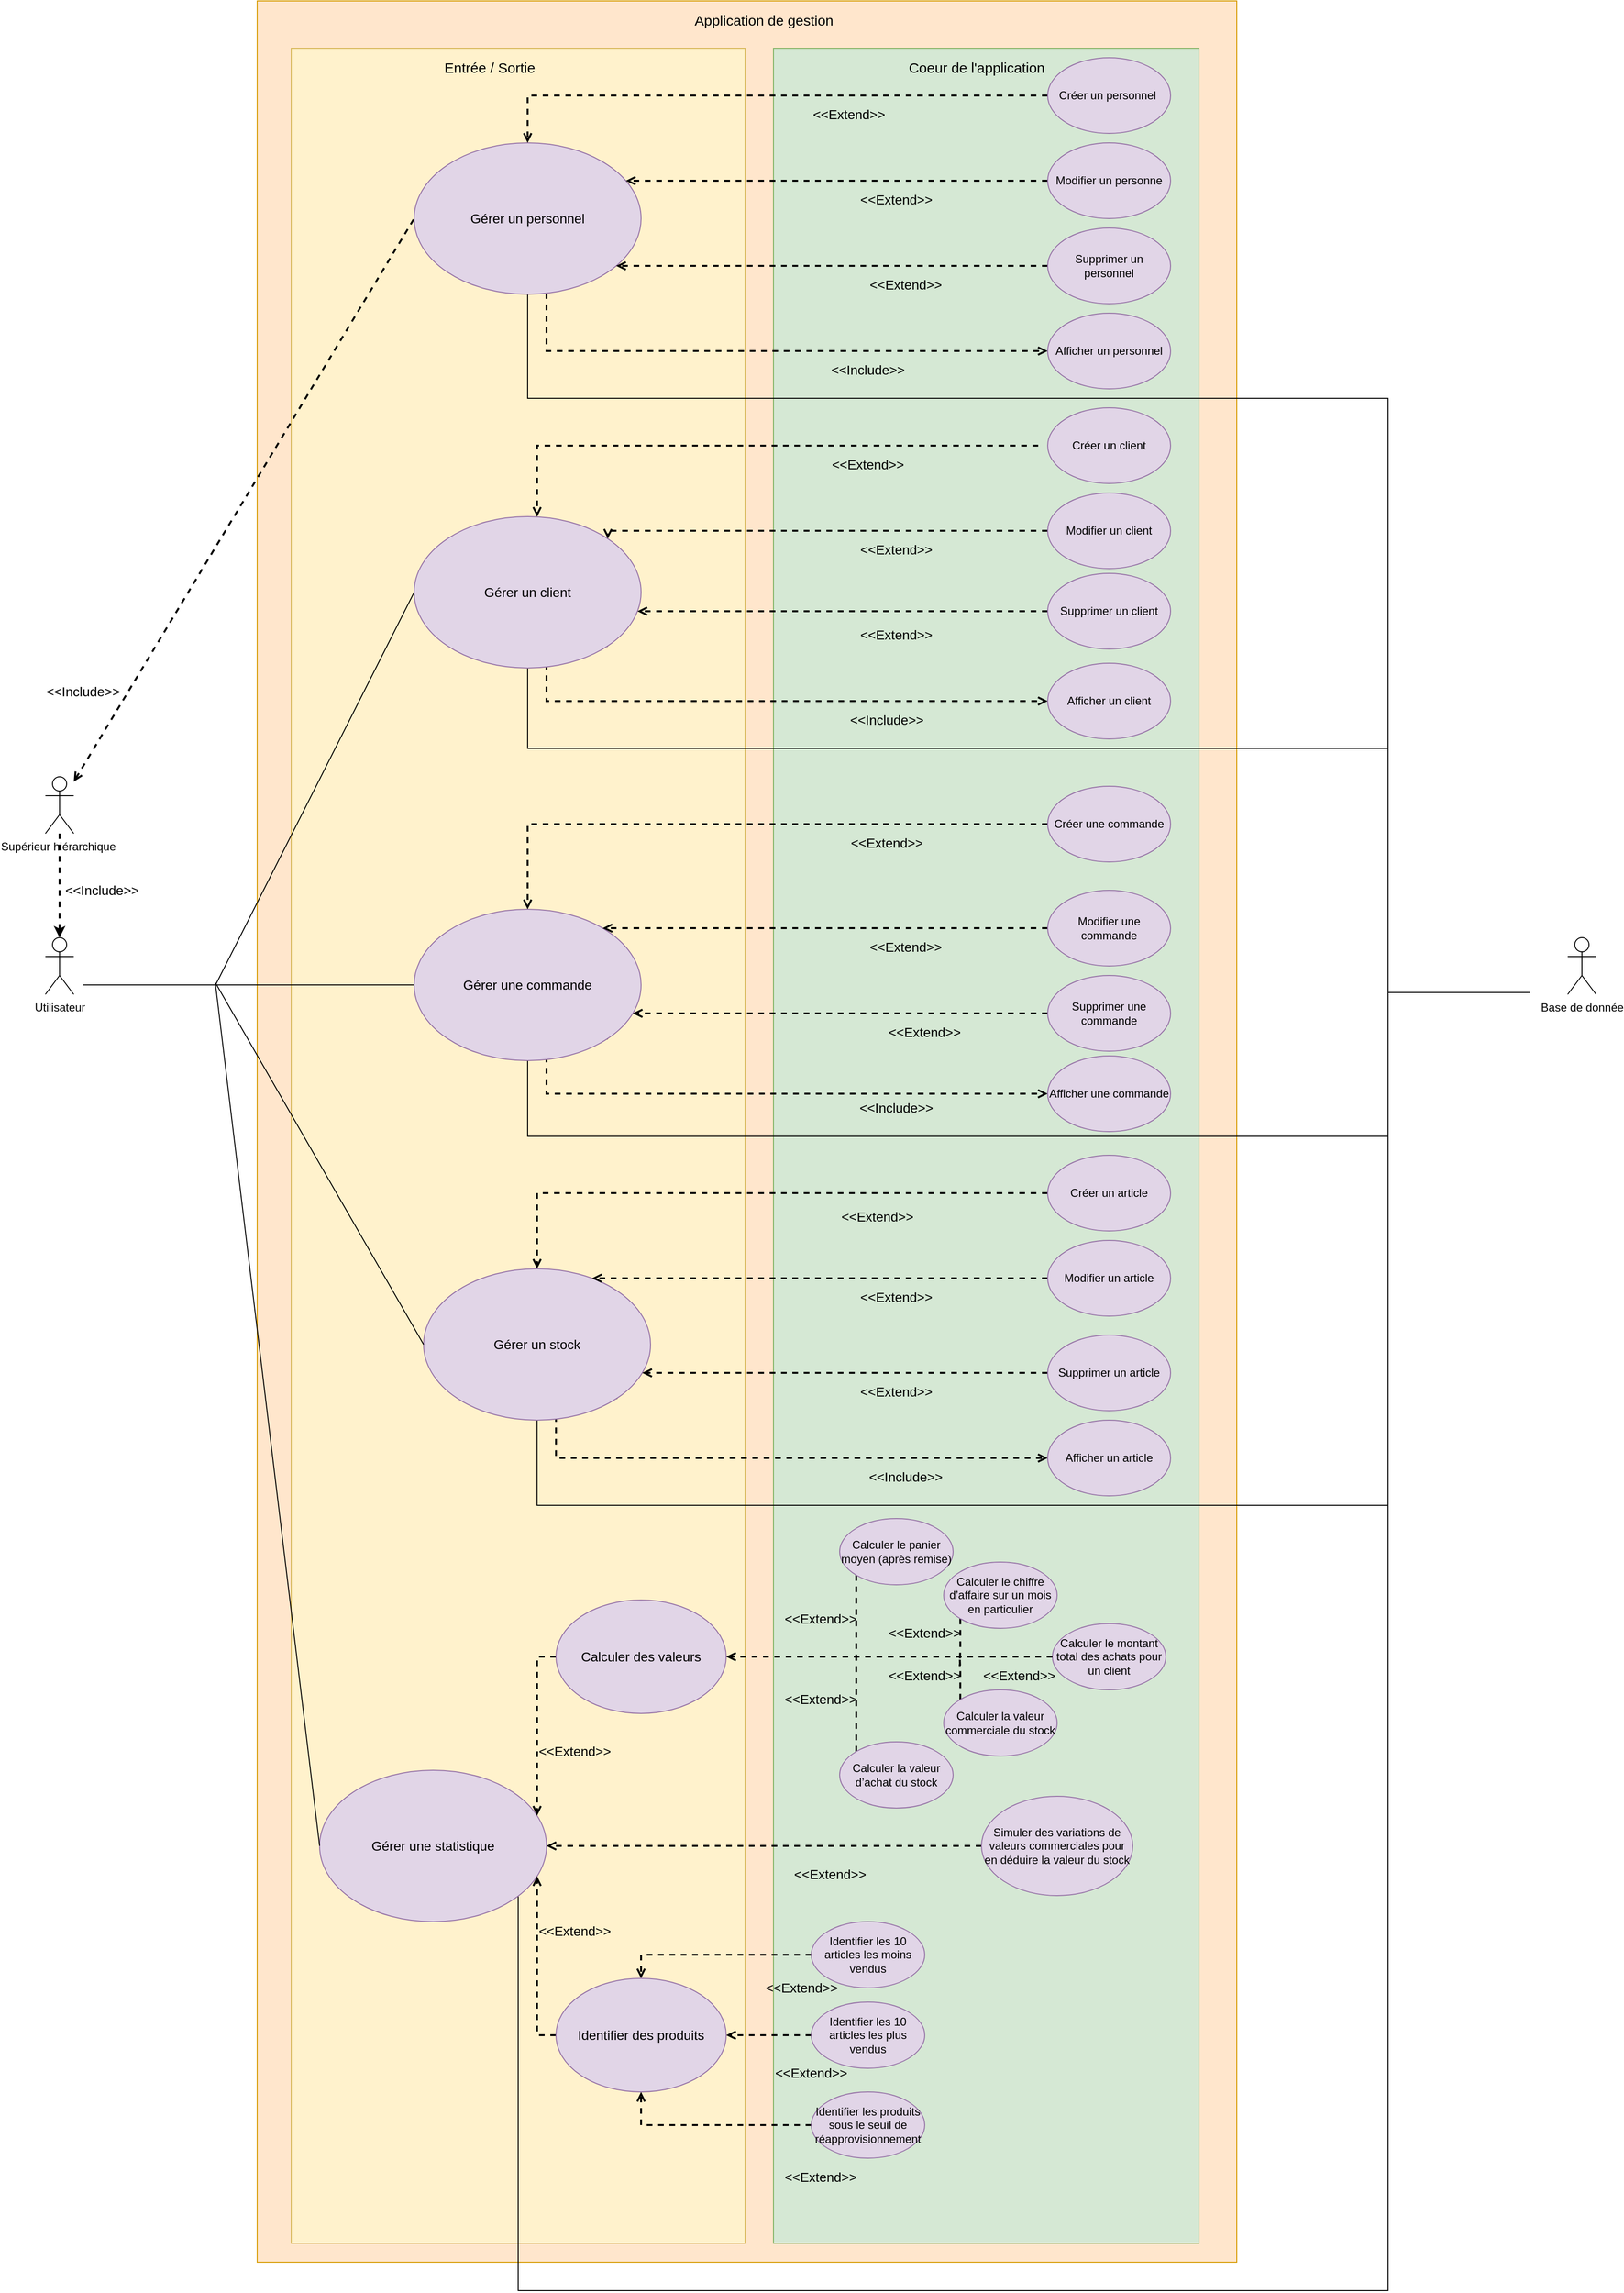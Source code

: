 <mxfile version="13.9.9" type="device"><diagram id="mXmKhh4k6MsNCOm2fM4t" name="Page-1"><mxGraphModel dx="1768" dy="1498" grid="1" gridSize="10" guides="1" tooltips="1" connect="1" arrows="1" fold="1" page="1" pageScale="1" pageWidth="827" pageHeight="1169" math="0" shadow="0"><root><mxCell id="0"/><mxCell id="1" parent="0"/><mxCell id="Og3FDizb4jf0SqK2FWCW-3" value="" style="edgeStyle=orthogonalEdgeStyle;rounded=0;orthogonalLoop=1;jettySize=auto;html=1;startArrow=classic;startFill=1;endArrow=none;endFill=0;dashed=1;strokeWidth=2;" edge="1" parent="1" source="rpp3kg66Xh98duVElIh1-23" target="Og3FDizb4jf0SqK2FWCW-2"><mxGeometry relative="1" as="geometry"/></mxCell><mxCell id="rpp3kg66Xh98duVElIh1-23" value="Utilisateur" style="shape=umlActor;verticalLabelPosition=bottom;verticalAlign=top;html=1;outlineConnect=0;" parent="1" vertex="1"><mxGeometry x="1130" y="1150" width="30" height="60" as="geometry"/></mxCell><mxCell id="rpp3kg66Xh98duVElIh1-80" value="" style="endArrow=none;html=1;" parent="1" edge="1"><mxGeometry width="50" height="50" relative="1" as="geometry"><mxPoint x="1170" y="1200" as="sourcePoint"/><mxPoint x="1310" y="1200" as="targetPoint"/></mxGeometry></mxCell><mxCell id="rpp3kg66Xh98duVElIh1-83" value="" style="rounded=0;whiteSpace=wrap;html=1;fillColor=#ffe6cc;strokeColor=#d79b00;" parent="1" vertex="1"><mxGeometry x="1354" y="160" width="1036" height="2390" as="geometry"/></mxCell><mxCell id="rpp3kg66Xh98duVElIh1-84" value="" style="rounded=0;whiteSpace=wrap;html=1;fillColor=#fff2cc;strokeColor=#d6b656;" parent="1" vertex="1"><mxGeometry x="1390" y="210" width="480" height="2320" as="geometry"/></mxCell><mxCell id="rpp3kg66Xh98duVElIh1-85" value="" style="rounded=0;whiteSpace=wrap;html=1;fillColor=#d5e8d4;strokeColor=#82b366;" parent="1" vertex="1"><mxGeometry x="1900" y="210" width="450" height="2320" as="geometry"/></mxCell><mxCell id="rpp3kg66Xh98duVElIh1-138" style="edgeStyle=orthogonalEdgeStyle;rounded=0;orthogonalLoop=1;jettySize=auto;html=1;endArrow=none;endFill=0;" parent="1" source="rpp3kg66Xh98duVElIh1-89" edge="1"><mxGeometry relative="1" as="geometry"><mxPoint x="2550" y="1190" as="targetPoint"/><Array as="points"><mxPoint x="1640" y="580"/><mxPoint x="2550" y="580"/></Array></mxGeometry></mxCell><mxCell id="rpp3kg66Xh98duVElIh1-201" style="edgeStyle=orthogonalEdgeStyle;rounded=0;orthogonalLoop=1;jettySize=auto;html=1;entryX=0;entryY=0.5;entryDx=0;entryDy=0;dashed=1;endArrow=open;endFill=0;strokeWidth=2;" parent="1" source="rpp3kg66Xh98duVElIh1-89" target="rpp3kg66Xh98duVElIh1-174" edge="1"><mxGeometry relative="1" as="geometry"><Array as="points"><mxPoint x="1660" y="447"/><mxPoint x="1660" y="530"/></Array></mxGeometry></mxCell><mxCell id="rpp3kg66Xh98duVElIh1-89" value="&lt;span&gt;&lt;font style=&quot;font-size: 14px&quot;&gt;Gérer un personnel&lt;/font&gt;&lt;/span&gt;" style="ellipse;whiteSpace=wrap;html=1;fillColor=#e1d5e7;strokeColor=#9673a6;" parent="1" vertex="1"><mxGeometry x="1520" y="310" width="240" height="160" as="geometry"/></mxCell><mxCell id="rpp3kg66Xh98duVElIh1-189" style="edgeStyle=orthogonalEdgeStyle;rounded=0;orthogonalLoop=1;jettySize=auto;html=1;entryX=0.5;entryY=0;entryDx=0;entryDy=0;endArrow=open;endFill=0;dashed=1;strokeWidth=2;" parent="1" source="rpp3kg66Xh98duVElIh1-93" target="rpp3kg66Xh98duVElIh1-89" edge="1"><mxGeometry relative="1" as="geometry"><Array as="points"><mxPoint x="1640" y="260"/></Array></mxGeometry></mxCell><mxCell id="rpp3kg66Xh98duVElIh1-93" value="Créer un personnel&amp;nbsp;" style="ellipse;whiteSpace=wrap;html=1;fillColor=#e1d5e7;strokeColor=#9673a6;" parent="1" vertex="1"><mxGeometry x="2190" y="220" width="130" height="80" as="geometry"/></mxCell><mxCell id="rpp3kg66Xh98duVElIh1-117" value="Base de donnée" style="shape=umlActor;verticalLabelPosition=bottom;verticalAlign=top;html=1;outlineConnect=0;" parent="1" vertex="1"><mxGeometry x="2740" y="1150" width="30" height="60" as="geometry"/></mxCell><mxCell id="rpp3kg66Xh98duVElIh1-171" style="edgeStyle=orthogonalEdgeStyle;rounded=0;orthogonalLoop=1;jettySize=auto;html=1;endArrow=none;endFill=0;" parent="1" source="rpp3kg66Xh98duVElIh1-118" edge="1"><mxGeometry relative="1" as="geometry"><mxPoint x="2550" y="1200" as="targetPoint"/><Array as="points"><mxPoint x="1630" y="2580"/><mxPoint x="2550" y="2580"/></Array></mxGeometry></mxCell><mxCell id="rpp3kg66Xh98duVElIh1-118" value="&lt;span&gt;&lt;font style=&quot;font-size: 14px&quot;&gt;Gérer une statistique&lt;/font&gt;&lt;/span&gt;" style="ellipse;whiteSpace=wrap;html=1;fillColor=#e1d5e7;strokeColor=#9673a6;" parent="1" vertex="1"><mxGeometry x="1420" y="2030" width="240" height="160" as="geometry"/></mxCell><mxCell id="rpp3kg66Xh98duVElIh1-170" style="edgeStyle=orthogonalEdgeStyle;rounded=0;orthogonalLoop=1;jettySize=auto;html=1;endArrow=none;endFill=0;" parent="1" source="rpp3kg66Xh98duVElIh1-119" edge="1"><mxGeometry relative="1" as="geometry"><mxPoint x="2550" y="1200" as="targetPoint"/><Array as="points"><mxPoint x="1650" y="1750"/><mxPoint x="2550" y="1750"/></Array></mxGeometry></mxCell><mxCell id="rpp3kg66Xh98duVElIh1-222" style="edgeStyle=orthogonalEdgeStyle;rounded=0;orthogonalLoop=1;jettySize=auto;html=1;exitX=1;exitY=1;exitDx=0;exitDy=0;entryX=0;entryY=0.5;entryDx=0;entryDy=0;dashed=1;endArrow=open;endFill=0;strokeWidth=2;" parent="1" source="rpp3kg66Xh98duVElIh1-119" target="rpp3kg66Xh98duVElIh1-187" edge="1"><mxGeometry relative="1" as="geometry"><Array as="points"><mxPoint x="1670" y="1637"/><mxPoint x="1670" y="1700"/></Array></mxGeometry></mxCell><mxCell id="rpp3kg66Xh98duVElIh1-119" value="&lt;span&gt;&lt;font style=&quot;font-size: 14px&quot;&gt;Gérer un stock&lt;/font&gt;&lt;/span&gt;" style="ellipse;whiteSpace=wrap;html=1;fillColor=#e1d5e7;strokeColor=#9673a6;" parent="1" vertex="1"><mxGeometry x="1530" y="1500" width="240" height="160" as="geometry"/></mxCell><mxCell id="rpp3kg66Xh98duVElIh1-135" style="edgeStyle=orthogonalEdgeStyle;rounded=0;orthogonalLoop=1;jettySize=auto;html=1;endArrow=none;endFill=0;" parent="1" source="rpp3kg66Xh98duVElIh1-120" edge="1"><mxGeometry relative="1" as="geometry"><mxPoint x="2550" y="1190" as="targetPoint"/><Array as="points"><mxPoint x="1640" y="950"/><mxPoint x="2550" y="950"/></Array></mxGeometry></mxCell><mxCell id="rpp3kg66Xh98duVElIh1-203" style="edgeStyle=orthogonalEdgeStyle;rounded=0;orthogonalLoop=1;jettySize=auto;html=1;exitX=1;exitY=1;exitDx=0;exitDy=0;entryX=0;entryY=0.5;entryDx=0;entryDy=0;dashed=1;endArrow=open;endFill=0;strokeWidth=2;" parent="1" source="rpp3kg66Xh98duVElIh1-120" target="rpp3kg66Xh98duVElIh1-178" edge="1"><mxGeometry relative="1" as="geometry"><Array as="points"><mxPoint x="1660" y="842"/><mxPoint x="1660" y="900"/></Array></mxGeometry></mxCell><mxCell id="rpp3kg66Xh98duVElIh1-120" value="&lt;span&gt;&lt;font style=&quot;font-size: 14px&quot;&gt;Gérer un client&lt;/font&gt;&lt;/span&gt;" style="ellipse;whiteSpace=wrap;html=1;fillColor=#e1d5e7;strokeColor=#9673a6;" parent="1" vertex="1"><mxGeometry x="1520" y="705" width="240" height="160" as="geometry"/></mxCell><mxCell id="rpp3kg66Xh98duVElIh1-169" style="edgeStyle=orthogonalEdgeStyle;rounded=0;orthogonalLoop=1;jettySize=auto;html=1;endArrow=none;endFill=0;" parent="1" source="rpp3kg66Xh98duVElIh1-121" edge="1"><mxGeometry relative="1" as="geometry"><mxPoint x="2550" y="1190" as="targetPoint"/><Array as="points"><mxPoint x="1640" y="1360"/><mxPoint x="2550" y="1360"/></Array></mxGeometry></mxCell><mxCell id="rpp3kg66Xh98duVElIh1-213" style="edgeStyle=orthogonalEdgeStyle;rounded=0;orthogonalLoop=1;jettySize=auto;html=1;exitX=1;exitY=1;exitDx=0;exitDy=0;dashed=1;endArrow=open;endFill=0;strokeWidth=2;" parent="1" source="rpp3kg66Xh98duVElIh1-121" target="rpp3kg66Xh98duVElIh1-182" edge="1"><mxGeometry relative="1" as="geometry"><Array as="points"><mxPoint x="1660" y="1257"/><mxPoint x="1660" y="1315"/></Array></mxGeometry></mxCell><mxCell id="rpp3kg66Xh98duVElIh1-121" value="&lt;span&gt;&lt;font style=&quot;font-size: 14px&quot;&gt;Gérer une commande&lt;/font&gt;&lt;/span&gt;" style="ellipse;whiteSpace=wrap;html=1;fillColor=#e1d5e7;strokeColor=#9673a6;" parent="1" vertex="1"><mxGeometry x="1520" y="1120" width="240" height="160" as="geometry"/></mxCell><mxCell id="rpp3kg66Xh98duVElIh1-122" value="" style="endArrow=none;html=1;entryX=0;entryY=0.5;entryDx=0;entryDy=0;" parent="1" target="rpp3kg66Xh98duVElIh1-118" edge="1"><mxGeometry width="50" height="50" relative="1" as="geometry"><mxPoint x="1310" y="1200" as="sourcePoint"/><mxPoint x="1320" y="1337.5" as="targetPoint"/></mxGeometry></mxCell><mxCell id="rpp3kg66Xh98duVElIh1-123" value="" style="endArrow=none;html=1;entryX=0;entryY=0.5;entryDx=0;entryDy=0;" parent="1" target="rpp3kg66Xh98duVElIh1-119" edge="1"><mxGeometry width="50" height="50" relative="1" as="geometry"><mxPoint x="1310" y="1198" as="sourcePoint"/><mxPoint x="1490" y="1242.5" as="targetPoint"/></mxGeometry></mxCell><mxCell id="rpp3kg66Xh98duVElIh1-124" value="" style="endArrow=none;html=1;entryX=0;entryY=0.5;entryDx=0;entryDy=0;" parent="1" target="rpp3kg66Xh98duVElIh1-121" edge="1"><mxGeometry width="50" height="50" relative="1" as="geometry"><mxPoint x="1310" y="1200" as="sourcePoint"/><mxPoint x="1595" y="1202" as="targetPoint"/></mxGeometry></mxCell><mxCell id="rpp3kg66Xh98duVElIh1-125" value="" style="endArrow=none;html=1;entryX=0;entryY=0.5;entryDx=0;entryDy=0;" parent="1" target="rpp3kg66Xh98duVElIh1-120" edge="1"><mxGeometry width="50" height="50" relative="1" as="geometry"><mxPoint x="1310" y="1200" as="sourcePoint"/><mxPoint x="1640" y="952.5" as="targetPoint"/></mxGeometry></mxCell><mxCell id="rpp3kg66Xh98duVElIh1-126" value="" style="endArrow=none;html=1;entryX=0;entryY=0.5;entryDx=0;entryDy=0;dashed=1;strokeWidth=2;startArrow=open;startFill=0;" parent="1" target="rpp3kg66Xh98duVElIh1-89" edge="1" source="Og3FDizb4jf0SqK2FWCW-2"><mxGeometry width="50" height="50" relative="1" as="geometry"><mxPoint x="1180" y="1040" as="sourcePoint"/><mxPoint x="1570" y="675" as="targetPoint"/></mxGeometry></mxCell><mxCell id="rpp3kg66Xh98duVElIh1-127" value="&lt;font style=&quot;font-size: 15px&quot;&gt;Application de gestion&lt;/font&gt;" style="text;html=1;strokeColor=none;fillColor=none;align=center;verticalAlign=middle;whiteSpace=wrap;rounded=0;" parent="1" vertex="1"><mxGeometry x="1810" y="170" width="160" height="20" as="geometry"/></mxCell><mxCell id="rpp3kg66Xh98duVElIh1-129" value="" style="endArrow=none;html=1;" parent="1" edge="1"><mxGeometry width="50" height="50" relative="1" as="geometry"><mxPoint x="2550" y="1208" as="sourcePoint"/><mxPoint x="2700" y="1208" as="targetPoint"/><Array as="points"><mxPoint x="2640" y="1208"/></Array></mxGeometry></mxCell><mxCell id="rpp3kg66Xh98duVElIh1-237" style="edgeStyle=orthogonalEdgeStyle;rounded=0;orthogonalLoop=1;jettySize=auto;html=1;exitX=0;exitY=1;exitDx=0;exitDy=0;dashed=1;endArrow=none;endFill=0;strokeWidth=2;" parent="1" source="rpp3kg66Xh98duVElIh1-160" edge="1"><mxGeometry relative="1" as="geometry"><mxPoint x="2097" y="1920.0" as="targetPoint"/></mxGeometry></mxCell><mxCell id="rpp3kg66Xh98duVElIh1-160" value="Calculer le chiffre d’affaire sur un mois en particulier&lt;br/&gt;" style="ellipse;whiteSpace=wrap;html=1;fillColor=#e1d5e7;strokeColor=#9673a6;" parent="1" vertex="1"><mxGeometry x="2080" y="1810" width="120" height="70" as="geometry"/></mxCell><mxCell id="rpp3kg66Xh98duVElIh1-234" style="edgeStyle=orthogonalEdgeStyle;rounded=0;orthogonalLoop=1;jettySize=auto;html=1;exitX=0;exitY=1;exitDx=0;exitDy=0;dashed=1;endArrow=none;endFill=0;strokeWidth=2;" parent="1" source="rpp3kg66Xh98duVElIh1-161" edge="1"><mxGeometry relative="1" as="geometry"><mxPoint x="1987.588" y="1920.0" as="targetPoint"/></mxGeometry></mxCell><mxCell id="rpp3kg66Xh98duVElIh1-161" value="Calculer le panier moyen (après remise)&lt;br/&gt;" style="ellipse;whiteSpace=wrap;html=1;fillColor=#e1d5e7;strokeColor=#9673a6;" parent="1" vertex="1"><mxGeometry x="1970" y="1764" width="120" height="70" as="geometry"/></mxCell><mxCell id="rpp3kg66Xh98duVElIh1-247" style="edgeStyle=orthogonalEdgeStyle;rounded=0;orthogonalLoop=1;jettySize=auto;html=1;exitX=0;exitY=0.5;exitDx=0;exitDy=0;dashed=1;endArrow=open;endFill=0;strokeWidth=2;" parent="1" source="rpp3kg66Xh98duVElIh1-162" target="rpp3kg66Xh98duVElIh1-228" edge="1"><mxGeometry relative="1" as="geometry"><Array as="points"><mxPoint x="1760" y="2405"/></Array></mxGeometry></mxCell><mxCell id="rpp3kg66Xh98duVElIh1-162" value="Identifier les produits sous le seuil de réapprovisionnement" style="ellipse;whiteSpace=wrap;html=1;fillColor=#e1d5e7;strokeColor=#9673a6;" parent="1" vertex="1"><mxGeometry x="1940" y="2370" width="120" height="70" as="geometry"/></mxCell><mxCell id="rpp3kg66Xh98duVElIh1-163" value="Calculer le montant total des achats pour un client&lt;br/&gt;" style="ellipse;whiteSpace=wrap;html=1;fillColor=#e1d5e7;strokeColor=#9673a6;" parent="1" vertex="1"><mxGeometry x="2195" y="1875" width="120" height="70" as="geometry"/></mxCell><mxCell id="rpp3kg66Xh98duVElIh1-246" style="edgeStyle=orthogonalEdgeStyle;rounded=0;orthogonalLoop=1;jettySize=auto;html=1;exitX=0;exitY=0.5;exitDx=0;exitDy=0;entryX=1;entryY=0.5;entryDx=0;entryDy=0;dashed=1;endArrow=open;endFill=0;strokeWidth=2;" parent="1" source="rpp3kg66Xh98duVElIh1-164" target="rpp3kg66Xh98duVElIh1-228" edge="1"><mxGeometry relative="1" as="geometry"><Array as="points"><mxPoint x="1920" y="2310"/><mxPoint x="1920" y="2310"/></Array></mxGeometry></mxCell><mxCell id="rpp3kg66Xh98duVElIh1-164" value="Identifier les 10 articles les plus vendus" style="ellipse;whiteSpace=wrap;html=1;fillColor=#e1d5e7;strokeColor=#9673a6;" parent="1" vertex="1"><mxGeometry x="1940" y="2275" width="120" height="70" as="geometry"/></mxCell><mxCell id="rpp3kg66Xh98duVElIh1-245" style="edgeStyle=orthogonalEdgeStyle;rounded=0;orthogonalLoop=1;jettySize=auto;html=1;dashed=1;endArrow=open;endFill=0;strokeWidth=2;" parent="1" source="rpp3kg66Xh98duVElIh1-165" target="rpp3kg66Xh98duVElIh1-228" edge="1"><mxGeometry relative="1" as="geometry"><Array as="points"><mxPoint x="1760" y="2225"/></Array></mxGeometry></mxCell><mxCell id="rpp3kg66Xh98duVElIh1-165" value="Identifier les 10 articles les moins vendus&lt;br/&gt;" style="ellipse;whiteSpace=wrap;html=1;fillColor=#e1d5e7;strokeColor=#9673a6;" parent="1" vertex="1"><mxGeometry x="1940" y="2190" width="120" height="70" as="geometry"/></mxCell><mxCell id="rpp3kg66Xh98duVElIh1-236" style="edgeStyle=orthogonalEdgeStyle;rounded=0;orthogonalLoop=1;jettySize=auto;html=1;exitX=0;exitY=0;exitDx=0;exitDy=0;dashed=1;endArrow=none;endFill=0;strokeWidth=2;" parent="1" source="rpp3kg66Xh98duVElIh1-166" edge="1"><mxGeometry relative="1" as="geometry"><mxPoint x="2097" y="1910.0" as="targetPoint"/></mxGeometry></mxCell><mxCell id="rpp3kg66Xh98duVElIh1-166" value="Calculer la valeur commerciale du stock&lt;br/&gt;" style="ellipse;whiteSpace=wrap;html=1;fillColor=#e1d5e7;strokeColor=#9673a6;" parent="1" vertex="1"><mxGeometry x="2080" y="1945" width="120" height="70" as="geometry"/></mxCell><mxCell id="rpp3kg66Xh98duVElIh1-235" style="edgeStyle=orthogonalEdgeStyle;rounded=0;orthogonalLoop=1;jettySize=auto;html=1;exitX=0;exitY=0;exitDx=0;exitDy=0;dashed=1;endArrow=none;endFill=0;strokeWidth=2;" parent="1" source="rpp3kg66Xh98duVElIh1-167" edge="1"><mxGeometry relative="1" as="geometry"><mxPoint x="1987.588" y="1910.0" as="targetPoint"/></mxGeometry></mxCell><mxCell id="rpp3kg66Xh98duVElIh1-167" value="Calculer la valeur d’achat du stock" style="ellipse;whiteSpace=wrap;html=1;fillColor=#e1d5e7;strokeColor=#9673a6;" parent="1" vertex="1"><mxGeometry x="1970" y="2000" width="120" height="70" as="geometry"/></mxCell><mxCell id="rpp3kg66Xh98duVElIh1-229" style="edgeStyle=orthogonalEdgeStyle;rounded=0;orthogonalLoop=1;jettySize=auto;html=1;entryX=1;entryY=0.5;entryDx=0;entryDy=0;dashed=1;endArrow=open;endFill=0;strokeWidth=2;" parent="1" source="rpp3kg66Xh98duVElIh1-168" target="rpp3kg66Xh98duVElIh1-118" edge="1"><mxGeometry relative="1" as="geometry"><Array as="points"><mxPoint x="2010" y="2110"/><mxPoint x="2010" y="2110"/></Array></mxGeometry></mxCell><mxCell id="rpp3kg66Xh98duVElIh1-168" value="Simuler des variations de valeurs commerciales pour en déduire la valeur du stock" style="ellipse;whiteSpace=wrap;html=1;fillColor=#e1d5e7;strokeColor=#9673a6;" parent="1" vertex="1"><mxGeometry x="2120" y="2057.5" width="160" height="105" as="geometry"/></mxCell><mxCell id="rpp3kg66Xh98duVElIh1-190" style="edgeStyle=orthogonalEdgeStyle;rounded=0;orthogonalLoop=1;jettySize=auto;html=1;exitX=0;exitY=0.5;exitDx=0;exitDy=0;endArrow=open;endFill=0;dashed=1;strokeWidth=2;" parent="1" source="rpp3kg66Xh98duVElIh1-172" target="rpp3kg66Xh98duVElIh1-89" edge="1"><mxGeometry relative="1" as="geometry"><Array as="points"><mxPoint x="1850" y="350"/><mxPoint x="1850" y="350"/></Array></mxGeometry></mxCell><mxCell id="rpp3kg66Xh98duVElIh1-172" value="Modifier un personne" style="ellipse;whiteSpace=wrap;html=1;fillColor=#e1d5e7;strokeColor=#9673a6;" parent="1" vertex="1"><mxGeometry x="2190" y="310" width="130" height="80" as="geometry"/></mxCell><mxCell id="rpp3kg66Xh98duVElIh1-191" style="edgeStyle=orthogonalEdgeStyle;rounded=0;orthogonalLoop=1;jettySize=auto;html=1;endArrow=open;endFill=0;dashed=1;strokeWidth=2;" parent="1" source="rpp3kg66Xh98duVElIh1-173" target="rpp3kg66Xh98duVElIh1-89" edge="1"><mxGeometry relative="1" as="geometry"><Array as="points"><mxPoint x="1860" y="440"/><mxPoint x="1860" y="440"/></Array></mxGeometry></mxCell><mxCell id="rpp3kg66Xh98duVElIh1-173" value="Supprimer un personnel" style="ellipse;whiteSpace=wrap;html=1;fillColor=#e1d5e7;strokeColor=#9673a6;" parent="1" vertex="1"><mxGeometry x="2190" y="400" width="130" height="80" as="geometry"/></mxCell><mxCell id="rpp3kg66Xh98duVElIh1-174" value="Afficher un personnel" style="ellipse;whiteSpace=wrap;html=1;fillColor=#e1d5e7;strokeColor=#9673a6;" parent="1" vertex="1"><mxGeometry x="2190" y="490" width="130" height="80" as="geometry"/></mxCell><mxCell id="rpp3kg66Xh98duVElIh1-175" value="Créer un client" style="ellipse;whiteSpace=wrap;html=1;fillColor=#e1d5e7;strokeColor=#9673a6;" parent="1" vertex="1"><mxGeometry x="2190" y="590" width="130" height="80" as="geometry"/></mxCell><mxCell id="rpp3kg66Xh98duVElIh1-200" style="edgeStyle=orthogonalEdgeStyle;rounded=0;orthogonalLoop=1;jettySize=auto;html=1;entryX=1;entryY=0;entryDx=0;entryDy=0;dashed=1;endArrow=open;endFill=0;strokeWidth=2;" parent="1" source="rpp3kg66Xh98duVElIh1-176" target="rpp3kg66Xh98duVElIh1-120" edge="1"><mxGeometry relative="1" as="geometry"><Array as="points"><mxPoint x="1725" y="720"/></Array></mxGeometry></mxCell><mxCell id="rpp3kg66Xh98duVElIh1-176" value="Modifier un client" style="ellipse;whiteSpace=wrap;html=1;fillColor=#e1d5e7;strokeColor=#9673a6;" parent="1" vertex="1"><mxGeometry x="2190" y="680" width="130" height="80" as="geometry"/></mxCell><mxCell id="rpp3kg66Xh98duVElIh1-202" style="edgeStyle=orthogonalEdgeStyle;rounded=0;orthogonalLoop=1;jettySize=auto;html=1;dashed=1;endArrow=open;endFill=0;strokeWidth=2;" parent="1" source="rpp3kg66Xh98duVElIh1-177" target="rpp3kg66Xh98duVElIh1-120" edge="1"><mxGeometry relative="1" as="geometry"><Array as="points"><mxPoint x="1870" y="805"/><mxPoint x="1870" y="805"/></Array></mxGeometry></mxCell><mxCell id="rpp3kg66Xh98duVElIh1-177" value="Supprimer un client" style="ellipse;whiteSpace=wrap;html=1;fillColor=#e1d5e7;strokeColor=#9673a6;" parent="1" vertex="1"><mxGeometry x="2190" y="765" width="130" height="80" as="geometry"/></mxCell><mxCell id="rpp3kg66Xh98duVElIh1-178" value="Afficher un client" style="ellipse;whiteSpace=wrap;html=1;fillColor=#e1d5e7;strokeColor=#9673a6;" parent="1" vertex="1"><mxGeometry x="2190" y="860" width="130" height="80" as="geometry"/></mxCell><mxCell id="rpp3kg66Xh98duVElIh1-210" style="edgeStyle=orthogonalEdgeStyle;rounded=0;orthogonalLoop=1;jettySize=auto;html=1;exitX=0;exitY=0.5;exitDx=0;exitDy=0;dashed=1;endArrow=open;endFill=0;strokeWidth=2;" parent="1" source="rpp3kg66Xh98duVElIh1-179" target="rpp3kg66Xh98duVElIh1-121" edge="1"><mxGeometry relative="1" as="geometry"/></mxCell><mxCell id="rpp3kg66Xh98duVElIh1-179" value="Créer une commande" style="ellipse;whiteSpace=wrap;html=1;fillColor=#e1d5e7;strokeColor=#9673a6;" parent="1" vertex="1"><mxGeometry x="2190" y="990" width="130" height="80" as="geometry"/></mxCell><mxCell id="rpp3kg66Xh98duVElIh1-211" style="edgeStyle=orthogonalEdgeStyle;rounded=0;orthogonalLoop=1;jettySize=auto;html=1;exitX=0;exitY=0.5;exitDx=0;exitDy=0;dashed=1;endArrow=open;endFill=0;strokeWidth=2;" parent="1" source="rpp3kg66Xh98duVElIh1-180" target="rpp3kg66Xh98duVElIh1-121" edge="1"><mxGeometry relative="1" as="geometry"><Array as="points"><mxPoint x="1720" y="1140"/><mxPoint x="1720" y="1140"/></Array></mxGeometry></mxCell><mxCell id="rpp3kg66Xh98duVElIh1-180" value="Modifier une commande" style="ellipse;whiteSpace=wrap;html=1;fillColor=#e1d5e7;strokeColor=#9673a6;" parent="1" vertex="1"><mxGeometry x="2190" y="1100" width="130" height="80" as="geometry"/></mxCell><mxCell id="rpp3kg66Xh98duVElIh1-212" style="edgeStyle=orthogonalEdgeStyle;rounded=0;orthogonalLoop=1;jettySize=auto;html=1;exitX=0;exitY=0.5;exitDx=0;exitDy=0;dashed=1;endArrow=open;endFill=0;strokeWidth=2;" parent="1" source="rpp3kg66Xh98duVElIh1-181" target="rpp3kg66Xh98duVElIh1-121" edge="1"><mxGeometry relative="1" as="geometry"><Array as="points"><mxPoint x="1870" y="1230"/><mxPoint x="1870" y="1230"/></Array></mxGeometry></mxCell><mxCell id="rpp3kg66Xh98duVElIh1-181" value="Supprimer une commande" style="ellipse;whiteSpace=wrap;html=1;fillColor=#e1d5e7;strokeColor=#9673a6;" parent="1" vertex="1"><mxGeometry x="2190" y="1190" width="130" height="80" as="geometry"/></mxCell><mxCell id="rpp3kg66Xh98duVElIh1-182" value="Afficher une commande" style="ellipse;whiteSpace=wrap;html=1;fillColor=#e1d5e7;strokeColor=#9673a6;" parent="1" vertex="1"><mxGeometry x="2190" y="1275" width="130" height="80" as="geometry"/></mxCell><mxCell id="rpp3kg66Xh98duVElIh1-218" style="edgeStyle=orthogonalEdgeStyle;rounded=0;orthogonalLoop=1;jettySize=auto;html=1;exitX=0;exitY=0.5;exitDx=0;exitDy=0;dashed=1;endArrow=open;endFill=0;strokeWidth=2;" parent="1" source="rpp3kg66Xh98duVElIh1-184" target="rpp3kg66Xh98duVElIh1-119" edge="1"><mxGeometry relative="1" as="geometry"/></mxCell><mxCell id="rpp3kg66Xh98duVElIh1-184" value="Créer un article" style="ellipse;whiteSpace=wrap;html=1;fillColor=#e1d5e7;strokeColor=#9673a6;" parent="1" vertex="1"><mxGeometry x="2190" y="1380" width="130" height="80" as="geometry"/></mxCell><mxCell id="rpp3kg66Xh98duVElIh1-219" style="edgeStyle=orthogonalEdgeStyle;rounded=0;orthogonalLoop=1;jettySize=auto;html=1;exitX=0;exitY=0.5;exitDx=0;exitDy=0;dashed=1;endArrow=open;endFill=0;strokeWidth=2;" parent="1" source="rpp3kg66Xh98duVElIh1-185" target="rpp3kg66Xh98duVElIh1-119" edge="1"><mxGeometry relative="1" as="geometry"><Array as="points"><mxPoint x="1880" y="1510"/><mxPoint x="1880" y="1510"/></Array></mxGeometry></mxCell><mxCell id="rpp3kg66Xh98duVElIh1-185" value="Modifier un article" style="ellipse;whiteSpace=wrap;html=1;fillColor=#e1d5e7;strokeColor=#9673a6;" parent="1" vertex="1"><mxGeometry x="2190" y="1470" width="130" height="80" as="geometry"/></mxCell><mxCell id="rpp3kg66Xh98duVElIh1-220" style="edgeStyle=orthogonalEdgeStyle;rounded=0;orthogonalLoop=1;jettySize=auto;html=1;exitX=0;exitY=0.5;exitDx=0;exitDy=0;dashed=1;endArrow=open;endFill=0;strokeWidth=2;" parent="1" source="rpp3kg66Xh98duVElIh1-186" target="rpp3kg66Xh98duVElIh1-119" edge="1"><mxGeometry relative="1" as="geometry"><Array as="points"><mxPoint x="1870" y="1610"/><mxPoint x="1870" y="1610"/></Array></mxGeometry></mxCell><mxCell id="rpp3kg66Xh98duVElIh1-186" value="Supprimer un article" style="ellipse;whiteSpace=wrap;html=1;fillColor=#e1d5e7;strokeColor=#9673a6;" parent="1" vertex="1"><mxGeometry x="2190" y="1570" width="130" height="80" as="geometry"/></mxCell><mxCell id="rpp3kg66Xh98duVElIh1-187" value="Afficher un article" style="ellipse;whiteSpace=wrap;html=1;fillColor=#e1d5e7;strokeColor=#9673a6;" parent="1" vertex="1"><mxGeometry x="2190" y="1660" width="130" height="80" as="geometry"/></mxCell><mxCell id="rpp3kg66Xh98duVElIh1-193" value="&lt;font style=&quot;font-size: 14px&quot;&gt;&amp;lt;&amp;lt;Extend&amp;gt;&amp;gt;&lt;/font&gt;" style="text;html=1;strokeColor=none;fillColor=none;align=center;verticalAlign=middle;whiteSpace=wrap;rounded=0;" parent="1" vertex="1"><mxGeometry x="1960" y="270" width="40" height="20" as="geometry"/></mxCell><mxCell id="rpp3kg66Xh98duVElIh1-195" value="&lt;font style=&quot;font-size: 14px&quot;&gt;&amp;lt;&amp;lt;Extend&amp;gt;&amp;gt;&lt;/font&gt;" style="text;html=1;strokeColor=none;fillColor=none;align=center;verticalAlign=middle;whiteSpace=wrap;rounded=0;" parent="1" vertex="1"><mxGeometry x="2010" y="360" width="40" height="20" as="geometry"/></mxCell><mxCell id="rpp3kg66Xh98duVElIh1-196" value="&lt;font style=&quot;font-size: 14px&quot;&gt;&amp;lt;&amp;lt;Extend&amp;gt;&amp;gt;&lt;/font&gt;" style="text;html=1;strokeColor=none;fillColor=none;align=center;verticalAlign=middle;whiteSpace=wrap;rounded=0;" parent="1" vertex="1"><mxGeometry x="2020" y="450" width="40" height="20" as="geometry"/></mxCell><mxCell id="rpp3kg66Xh98duVElIh1-197" value="&lt;font style=&quot;font-size: 14px&quot;&gt;&amp;lt;&amp;lt;Include&amp;gt;&amp;gt;&lt;/font&gt;" style="text;html=1;strokeColor=none;fillColor=none;align=center;verticalAlign=middle;whiteSpace=wrap;rounded=0;" parent="1" vertex="1"><mxGeometry x="1980" y="540" width="40" height="20" as="geometry"/></mxCell><mxCell id="rpp3kg66Xh98duVElIh1-198" style="edgeStyle=orthogonalEdgeStyle;rounded=0;orthogonalLoop=1;jettySize=auto;html=1;endArrow=open;endFill=0;dashed=1;strokeWidth=2;" parent="1" target="rpp3kg66Xh98duVElIh1-120" edge="1"><mxGeometry relative="1" as="geometry"><mxPoint x="2180" y="630.0" as="sourcePoint"/><mxPoint x="1630" y="680" as="targetPoint"/><Array as="points"><mxPoint x="1650" y="630"/></Array></mxGeometry></mxCell><mxCell id="rpp3kg66Xh98duVElIh1-204" value="&lt;font style=&quot;font-size: 14px&quot;&gt;&amp;lt;&amp;lt;Include&amp;gt;&amp;gt;&lt;/font&gt;" style="text;html=1;strokeColor=none;fillColor=none;align=center;verticalAlign=middle;whiteSpace=wrap;rounded=0;" parent="1" vertex="1"><mxGeometry x="2000" y="910" width="40" height="20" as="geometry"/></mxCell><mxCell id="rpp3kg66Xh98duVElIh1-206" value="&lt;font style=&quot;font-size: 14px&quot;&gt;&amp;lt;&amp;lt;Extend&amp;gt;&amp;gt;&lt;/font&gt;" style="text;html=1;strokeColor=none;fillColor=none;align=center;verticalAlign=middle;whiteSpace=wrap;rounded=0;" parent="1" vertex="1"><mxGeometry x="2010" y="820" width="40" height="20" as="geometry"/></mxCell><mxCell id="rpp3kg66Xh98duVElIh1-207" value="&lt;font style=&quot;font-size: 14px&quot;&gt;&amp;lt;&amp;lt;Extend&amp;gt;&amp;gt;&lt;/font&gt;" style="text;html=1;strokeColor=none;fillColor=none;align=center;verticalAlign=middle;whiteSpace=wrap;rounded=0;" parent="1" vertex="1"><mxGeometry x="1980" y="640" width="40" height="20" as="geometry"/></mxCell><mxCell id="rpp3kg66Xh98duVElIh1-208" value="&lt;font style=&quot;font-size: 14px&quot;&gt;&amp;lt;&amp;lt;Extend&amp;gt;&amp;gt;&lt;/font&gt;" style="text;html=1;strokeColor=none;fillColor=none;align=center;verticalAlign=middle;whiteSpace=wrap;rounded=0;" parent="1" vertex="1"><mxGeometry x="2010" y="729.5" width="40" height="20" as="geometry"/></mxCell><mxCell id="rpp3kg66Xh98duVElIh1-214" value="&lt;font style=&quot;font-size: 14px&quot;&gt;&amp;lt;&amp;lt;Extend&amp;gt;&amp;gt;&lt;/font&gt;" style="text;html=1;strokeColor=none;fillColor=none;align=center;verticalAlign=middle;whiteSpace=wrap;rounded=0;" parent="1" vertex="1"><mxGeometry x="2000" y="1040" width="40" height="20" as="geometry"/></mxCell><mxCell id="rpp3kg66Xh98duVElIh1-215" value="&lt;font style=&quot;font-size: 14px&quot;&gt;&amp;lt;&amp;lt;Extend&amp;gt;&amp;gt;&lt;/font&gt;" style="text;html=1;strokeColor=none;fillColor=none;align=center;verticalAlign=middle;whiteSpace=wrap;rounded=0;" parent="1" vertex="1"><mxGeometry x="2020" y="1150" width="40" height="20" as="geometry"/></mxCell><mxCell id="rpp3kg66Xh98duVElIh1-216" value="&lt;font style=&quot;font-size: 14px&quot;&gt;&amp;lt;&amp;lt;Extend&amp;gt;&amp;gt;&lt;/font&gt;" style="text;html=1;strokeColor=none;fillColor=none;align=center;verticalAlign=middle;whiteSpace=wrap;rounded=0;" parent="1" vertex="1"><mxGeometry x="2040" y="1240" width="40" height="20" as="geometry"/></mxCell><mxCell id="rpp3kg66Xh98duVElIh1-217" value="&lt;font style=&quot;font-size: 14px&quot;&gt;&amp;lt;&amp;lt;Include&amp;gt;&amp;gt;&lt;/font&gt;" style="text;html=1;strokeColor=none;fillColor=none;align=center;verticalAlign=middle;whiteSpace=wrap;rounded=0;" parent="1" vertex="1"><mxGeometry x="2010" y="1320" width="40" height="20" as="geometry"/></mxCell><mxCell id="rpp3kg66Xh98duVElIh1-223" value="&lt;font style=&quot;font-size: 14px&quot;&gt;&amp;lt;&amp;lt;Extend&amp;gt;&amp;gt;&lt;/font&gt;" style="text;html=1;strokeColor=none;fillColor=none;align=center;verticalAlign=middle;whiteSpace=wrap;rounded=0;" parent="1" vertex="1"><mxGeometry x="1990" y="1435" width="40" height="20" as="geometry"/></mxCell><mxCell id="rpp3kg66Xh98duVElIh1-224" value="&lt;font style=&quot;font-size: 14px&quot;&gt;&amp;lt;&amp;lt;Extend&amp;gt;&amp;gt;&lt;/font&gt;" style="text;html=1;strokeColor=none;fillColor=none;align=center;verticalAlign=middle;whiteSpace=wrap;rounded=0;" parent="1" vertex="1"><mxGeometry x="2010" y="1620" width="40" height="20" as="geometry"/></mxCell><mxCell id="rpp3kg66Xh98duVElIh1-225" value="&lt;font style=&quot;font-size: 14px&quot;&gt;&amp;lt;&amp;lt;Extend&amp;gt;&amp;gt;&lt;/font&gt;" style="text;html=1;strokeColor=none;fillColor=none;align=center;verticalAlign=middle;whiteSpace=wrap;rounded=0;" parent="1" vertex="1"><mxGeometry x="2010" y="1520" width="40" height="20" as="geometry"/></mxCell><mxCell id="rpp3kg66Xh98duVElIh1-226" value="&lt;font style=&quot;font-size: 14px&quot;&gt;&amp;lt;&amp;lt;Include&amp;gt;&amp;gt;&lt;/font&gt;" style="text;html=1;strokeColor=none;fillColor=none;align=center;verticalAlign=middle;whiteSpace=wrap;rounded=0;" parent="1" vertex="1"><mxGeometry x="2020" y="1710" width="40" height="20" as="geometry"/></mxCell><mxCell id="rpp3kg66Xh98duVElIh1-231" style="edgeStyle=orthogonalEdgeStyle;rounded=0;orthogonalLoop=1;jettySize=auto;html=1;dashed=1;endArrow=open;endFill=0;strokeWidth=2;" parent="1" source="rpp3kg66Xh98duVElIh1-227" target="rpp3kg66Xh98duVElIh1-118" edge="1"><mxGeometry relative="1" as="geometry"><Array as="points"><mxPoint x="1650" y="1910"/></Array></mxGeometry></mxCell><mxCell id="rpp3kg66Xh98duVElIh1-227" value="&lt;span&gt;&lt;font style=&quot;font-size: 14px&quot;&gt;Calculer des valeurs&lt;/font&gt;&lt;/span&gt;" style="ellipse;whiteSpace=wrap;html=1;fillColor=#e1d5e7;strokeColor=#9673a6;" parent="1" vertex="1"><mxGeometry x="1670" y="1850" width="180" height="120" as="geometry"/></mxCell><mxCell id="rpp3kg66Xh98duVElIh1-230" style="edgeStyle=orthogonalEdgeStyle;rounded=0;orthogonalLoop=1;jettySize=auto;html=1;dashed=1;endArrow=open;endFill=0;strokeWidth=2;" parent="1" source="rpp3kg66Xh98duVElIh1-228" target="rpp3kg66Xh98duVElIh1-118" edge="1"><mxGeometry relative="1" as="geometry"><Array as="points"><mxPoint x="1650" y="2310"/></Array></mxGeometry></mxCell><mxCell id="rpp3kg66Xh98duVElIh1-228" value="&lt;span style=&quot;font-size: 14px&quot;&gt;Identifier des produits&lt;/span&gt;" style="ellipse;whiteSpace=wrap;html=1;fillColor=#e1d5e7;strokeColor=#9673a6;" parent="1" vertex="1"><mxGeometry x="1670" y="2250" width="180" height="120" as="geometry"/></mxCell><mxCell id="rpp3kg66Xh98duVElIh1-238" value="" style="endArrow=open;dashed=1;html=1;strokeWidth=2;entryX=1;entryY=0.5;entryDx=0;entryDy=0;endFill=0;exitX=0;exitY=0.5;exitDx=0;exitDy=0;" parent="1" source="rpp3kg66Xh98duVElIh1-163" target="rpp3kg66Xh98duVElIh1-227" edge="1"><mxGeometry width="50" height="50" relative="1" as="geometry"><mxPoint x="2150" y="1950" as="sourcePoint"/><mxPoint x="2200" y="1900" as="targetPoint"/></mxGeometry></mxCell><mxCell id="rpp3kg66Xh98duVElIh1-239" value="&lt;font style=&quot;font-size: 14px&quot;&gt;&amp;lt;&amp;lt;Extend&amp;gt;&amp;gt;&lt;/font&gt;" style="text;html=1;strokeColor=none;fillColor=none;align=center;verticalAlign=middle;whiteSpace=wrap;rounded=0;" parent="1" vertex="1"><mxGeometry x="1930" y="1860" width="40" height="20" as="geometry"/></mxCell><mxCell id="rpp3kg66Xh98duVElIh1-240" value="&lt;font style=&quot;font-size: 14px&quot;&gt;&amp;lt;&amp;lt;Extend&amp;gt;&amp;gt;&lt;/font&gt;" style="text;html=1;strokeColor=none;fillColor=none;align=center;verticalAlign=middle;whiteSpace=wrap;rounded=0;" parent="1" vertex="1"><mxGeometry x="1930" y="1945" width="40" height="20" as="geometry"/></mxCell><mxCell id="rpp3kg66Xh98duVElIh1-241" value="&lt;font style=&quot;font-size: 14px&quot;&gt;&amp;lt;&amp;lt;Extend&amp;gt;&amp;gt;&lt;/font&gt;" style="text;html=1;strokeColor=none;fillColor=none;align=center;verticalAlign=middle;whiteSpace=wrap;rounded=0;" parent="1" vertex="1"><mxGeometry x="2040" y="1920" width="40" height="20" as="geometry"/></mxCell><mxCell id="rpp3kg66Xh98duVElIh1-242" value="&lt;font style=&quot;font-size: 14px&quot;&gt;&amp;lt;&amp;lt;Extend&amp;gt;&amp;gt;&lt;/font&gt;" style="text;html=1;strokeColor=none;fillColor=none;align=center;verticalAlign=middle;whiteSpace=wrap;rounded=0;" parent="1" vertex="1"><mxGeometry x="2040" y="1875" width="40" height="20" as="geometry"/></mxCell><mxCell id="rpp3kg66Xh98duVElIh1-243" value="&lt;font style=&quot;font-size: 14px&quot;&gt;&amp;lt;&amp;lt;Extend&amp;gt;&amp;gt;&lt;/font&gt;" style="text;html=1;strokeColor=none;fillColor=none;align=center;verticalAlign=middle;whiteSpace=wrap;rounded=0;" parent="1" vertex="1"><mxGeometry x="2140" y="1920" width="40" height="20" as="geometry"/></mxCell><mxCell id="rpp3kg66Xh98duVElIh1-244" value="&lt;font style=&quot;font-size: 14px&quot;&gt;&amp;lt;&amp;lt;Extend&amp;gt;&amp;gt;&lt;/font&gt;" style="text;html=1;strokeColor=none;fillColor=none;align=center;verticalAlign=middle;whiteSpace=wrap;rounded=0;" parent="1" vertex="1"><mxGeometry x="1940" y="2130" width="40" height="20" as="geometry"/></mxCell><mxCell id="rpp3kg66Xh98duVElIh1-248" value="&lt;font style=&quot;font-size: 14px&quot;&gt;&amp;lt;&amp;lt;Extend&amp;gt;&amp;gt;&lt;/font&gt;" style="text;html=1;strokeColor=none;fillColor=none;align=center;verticalAlign=middle;whiteSpace=wrap;rounded=0;" parent="1" vertex="1"><mxGeometry x="1910" y="2250" width="40" height="20" as="geometry"/></mxCell><mxCell id="rpp3kg66Xh98duVElIh1-249" value="&lt;font style=&quot;font-size: 14px&quot;&gt;&amp;lt;&amp;lt;Extend&amp;gt;&amp;gt;&lt;/font&gt;" style="text;html=1;strokeColor=none;fillColor=none;align=center;verticalAlign=middle;whiteSpace=wrap;rounded=0;" parent="1" vertex="1"><mxGeometry x="1920" y="2340" width="40" height="20" as="geometry"/></mxCell><mxCell id="rpp3kg66Xh98duVElIh1-250" value="&lt;font style=&quot;font-size: 14px&quot;&gt;&amp;lt;&amp;lt;Extend&amp;gt;&amp;gt;&lt;/font&gt;" style="text;html=1;strokeColor=none;fillColor=none;align=center;verticalAlign=middle;whiteSpace=wrap;rounded=0;" parent="1" vertex="1"><mxGeometry x="1930" y="2450" width="40" height="20" as="geometry"/></mxCell><mxCell id="rpp3kg66Xh98duVElIh1-251" value="&lt;font style=&quot;font-size: 15px&quot;&gt;Entrée / Sortie&lt;/font&gt;" style="text;html=1;strokeColor=none;fillColor=none;align=center;verticalAlign=middle;whiteSpace=wrap;rounded=0;" parent="1" vertex="1"><mxGeometry x="1520" y="220" width="160" height="20" as="geometry"/></mxCell><mxCell id="rpp3kg66Xh98duVElIh1-252" value="&lt;font style=&quot;font-size: 15px&quot;&gt;Coeur de l'application&lt;/font&gt;" style="text;html=1;strokeColor=none;fillColor=none;align=center;verticalAlign=middle;whiteSpace=wrap;rounded=0;" parent="1" vertex="1"><mxGeometry x="2035" y="220" width="160" height="20" as="geometry"/></mxCell><mxCell id="rpp3kg66Xh98duVElIh1-253" value="&lt;font style=&quot;font-size: 14px&quot;&gt;&amp;lt;&amp;lt;Extend&amp;gt;&amp;gt;&lt;/font&gt;" style="text;html=1;strokeColor=none;fillColor=none;align=center;verticalAlign=middle;whiteSpace=wrap;rounded=0;" parent="1" vertex="1"><mxGeometry x="1670" y="2000" width="40" height="20" as="geometry"/></mxCell><mxCell id="rpp3kg66Xh98duVElIh1-254" value="&lt;font style=&quot;font-size: 14px&quot;&gt;&amp;lt;&amp;lt;Extend&amp;gt;&amp;gt;&lt;/font&gt;" style="text;html=1;strokeColor=none;fillColor=none;align=center;verticalAlign=middle;whiteSpace=wrap;rounded=0;" parent="1" vertex="1"><mxGeometry x="1670" y="2190" width="40" height="20" as="geometry"/></mxCell><mxCell id="Og3FDizb4jf0SqK2FWCW-2" value="Supérieur hiérarchique&amp;nbsp;" style="shape=umlActor;verticalLabelPosition=bottom;verticalAlign=top;html=1;outlineConnect=0;" vertex="1" parent="1"><mxGeometry x="1130" y="980" width="30" height="60" as="geometry"/></mxCell><mxCell id="Og3FDizb4jf0SqK2FWCW-4" value="&lt;font style=&quot;font-size: 14px&quot;&gt;&amp;lt;&amp;lt;Include&amp;gt;&amp;gt;&lt;/font&gt;" style="text;html=1;strokeColor=none;fillColor=none;align=center;verticalAlign=middle;whiteSpace=wrap;rounded=0;" vertex="1" parent="1"><mxGeometry x="1170" y="1090" width="40" height="20" as="geometry"/></mxCell><mxCell id="Og3FDizb4jf0SqK2FWCW-9" value="&lt;font style=&quot;font-size: 14px&quot;&gt;&amp;lt;&amp;lt;Include&amp;gt;&amp;gt;&lt;/font&gt;" style="text;html=1;strokeColor=none;fillColor=none;align=center;verticalAlign=middle;whiteSpace=wrap;rounded=0;" vertex="1" parent="1"><mxGeometry x="1150" y="880" width="40" height="20" as="geometry"/></mxCell></root></mxGraphModel></diagram></mxfile>